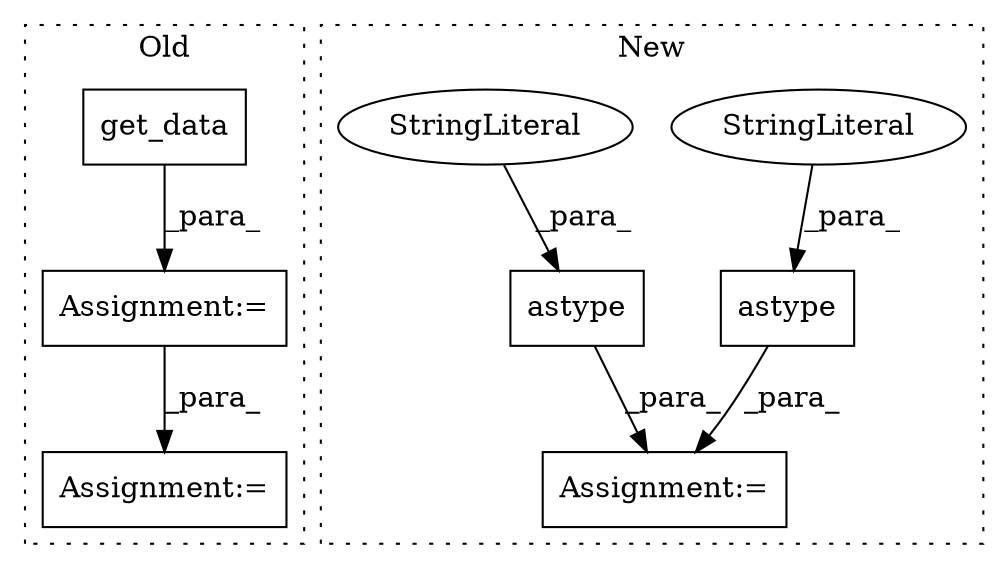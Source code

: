 digraph G {
subgraph cluster0 {
1 [label="get_data" a="32" s="10028" l="10" shape="box"];
5 [label="Assignment:=" a="7" s="10243" l="1" shape="box"];
6 [label="Assignment:=" a="7" s="10014" l="1" shape="box"];
label = "Old";
style="dotted";
}
subgraph cluster1 {
2 [label="astype" a="32" s="8040,8052" l="7,1" shape="box"];
3 [label="Assignment:=" a="7" s="8004" l="1" shape="box"];
4 [label="StringLiteral" a="45" s="8047" l="5" shape="ellipse"];
7 [label="astype" a="32" s="8074,8086" l="7,1" shape="box"];
8 [label="StringLiteral" a="45" s="8081" l="5" shape="ellipse"];
label = "New";
style="dotted";
}
1 -> 6 [label="_para_"];
2 -> 3 [label="_para_"];
4 -> 2 [label="_para_"];
6 -> 5 [label="_para_"];
7 -> 3 [label="_para_"];
8 -> 7 [label="_para_"];
}